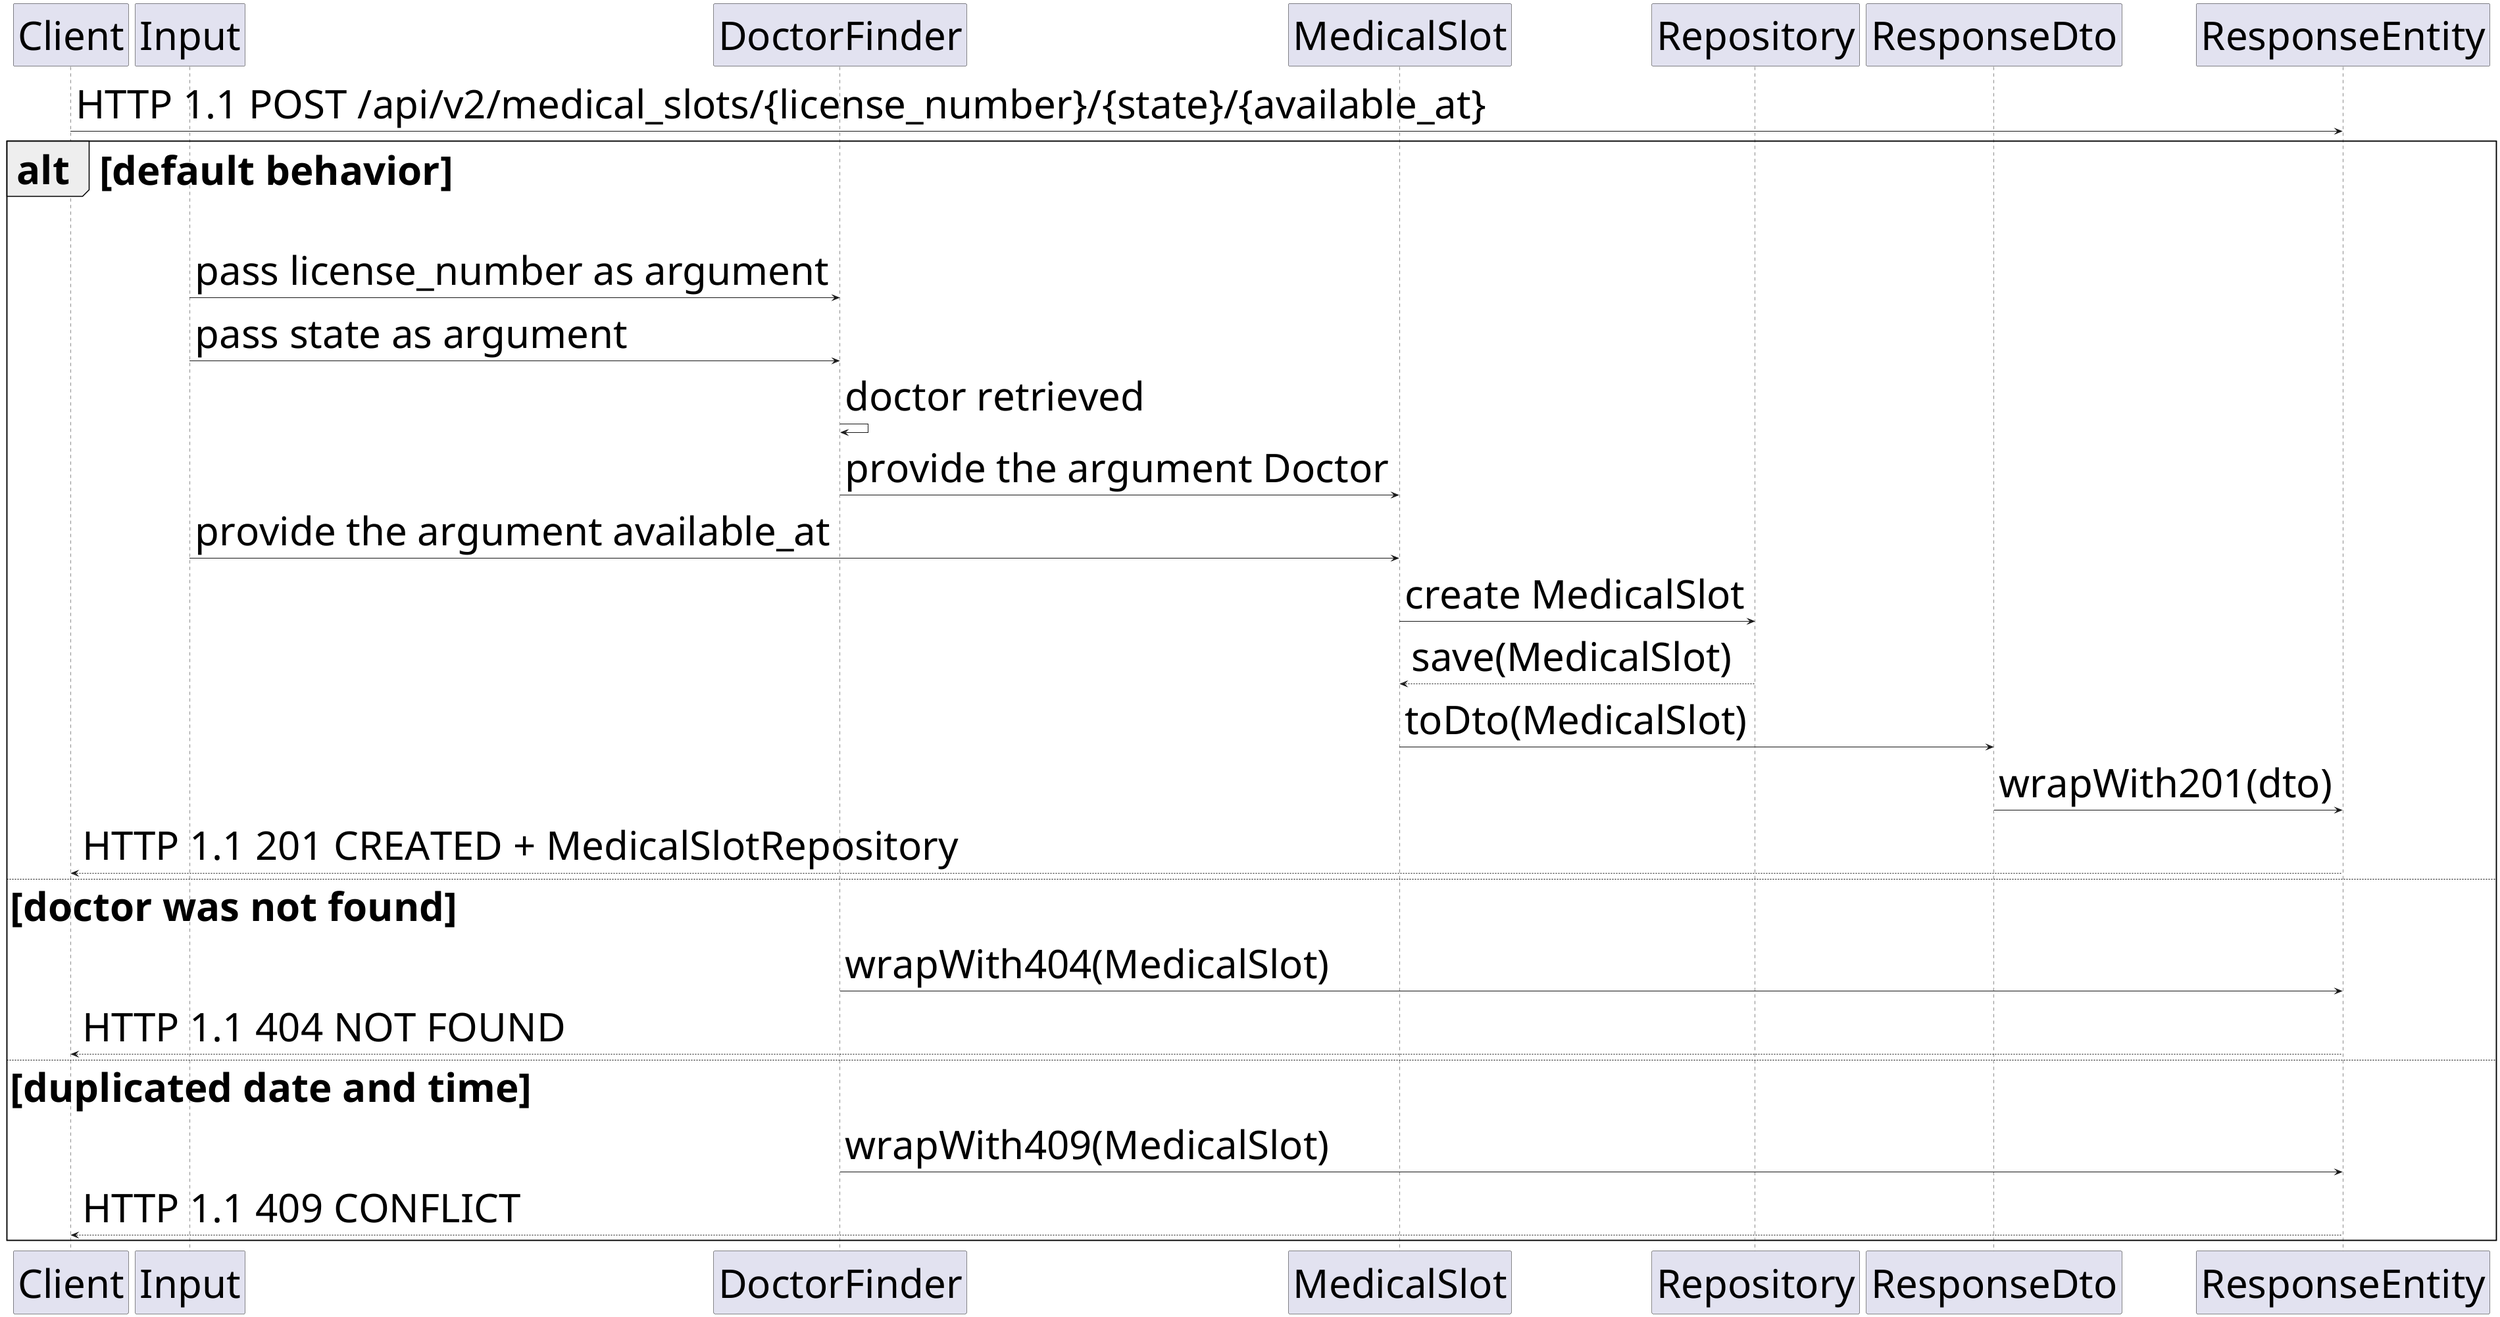 @startuml

skinparam defaultFontSize 60

participant "Client"
participant "Input"
participant "DoctorFinder" as finder
participant "MedicalSlot" as ms 
participant "Repository" as repository
participant "ResponseDto" as responseDto
participant "ResponseEntity"

Client -> ResponseEntity: HTTP 1.1 POST /api/v2/medical_slots/{license_number}/{state}/{available_at}

alt default behavior

Input -> finder: pass license_number as argument

Input -> finder: pass state as argument

finder -> finder: doctor retrieved

finder -> ms: provide the argument Doctor

Input -> ms: provide the argument available_at

ms -> repository: create MedicalSlot

ms <-- repository: save(MedicalSlot)

ms -> responseDto: toDto(MedicalSlot)

responseDto -> ResponseEntity: wrapWith201(dto)

Client <-- ResponseEntity: HTTP 1.1 201 CREATED + MedicalSlotRepository

else doctor was not found

finder -> ResponseEntity: wrapWith404(MedicalSlot)

Client <-- ResponseEntity: HTTP 1.1 404 NOT FOUND

else duplicated date and time

finder -> ResponseEntity: wrapWith409(MedicalSlot)

Client <-- ResponseEntity: HTTP 1.1 409 CONFLICT

end

@enduml
